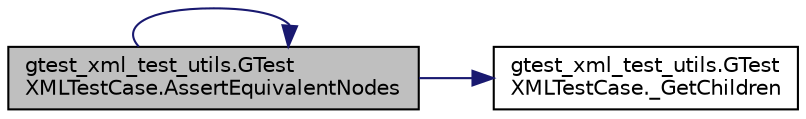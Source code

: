 digraph "gtest_xml_test_utils.GTestXMLTestCase.AssertEquivalentNodes"
{
  edge [fontname="Helvetica",fontsize="10",labelfontname="Helvetica",labelfontsize="10"];
  node [fontname="Helvetica",fontsize="10",shape=record];
  rankdir="LR";
  Node0 [label="gtest_xml_test_utils.GTest\lXMLTestCase.AssertEquivalentNodes",height=0.2,width=0.4,color="black", fillcolor="grey75", style="filled", fontcolor="black"];
  Node0 -> Node1 [color="midnightblue",fontsize="10",style="solid"];
  Node1 [label="gtest_xml_test_utils.GTest\lXMLTestCase._GetChildren",height=0.2,width=0.4,color="black", fillcolor="white", style="filled",URL="$classgtest__xml__test__utils_1_1GTestXMLTestCase.html#a7f487435d29e1b2300af000d36ff4f5e"];
  Node0 -> Node0 [color="midnightblue",fontsize="10",style="solid"];
}
